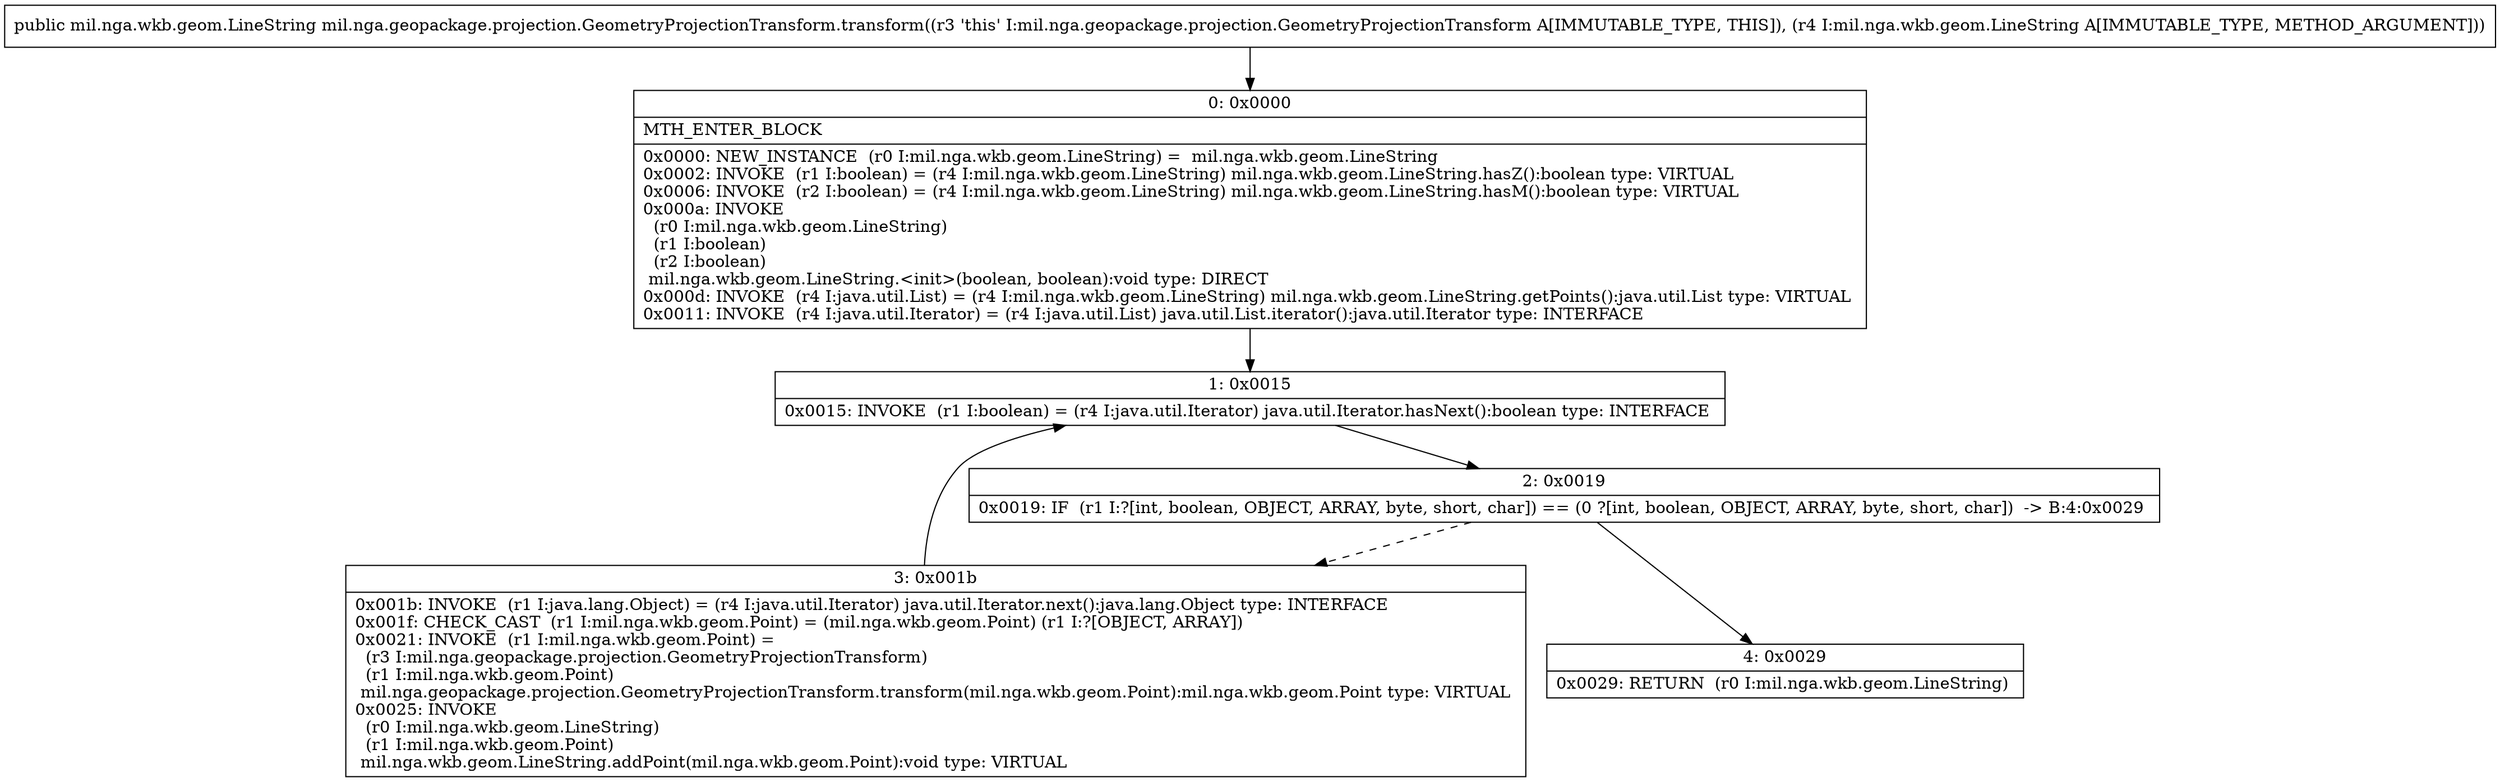 digraph "CFG formil.nga.geopackage.projection.GeometryProjectionTransform.transform(Lmil\/nga\/wkb\/geom\/LineString;)Lmil\/nga\/wkb\/geom\/LineString;" {
Node_0 [shape=record,label="{0\:\ 0x0000|MTH_ENTER_BLOCK\l|0x0000: NEW_INSTANCE  (r0 I:mil.nga.wkb.geom.LineString) =  mil.nga.wkb.geom.LineString \l0x0002: INVOKE  (r1 I:boolean) = (r4 I:mil.nga.wkb.geom.LineString) mil.nga.wkb.geom.LineString.hasZ():boolean type: VIRTUAL \l0x0006: INVOKE  (r2 I:boolean) = (r4 I:mil.nga.wkb.geom.LineString) mil.nga.wkb.geom.LineString.hasM():boolean type: VIRTUAL \l0x000a: INVOKE  \l  (r0 I:mil.nga.wkb.geom.LineString)\l  (r1 I:boolean)\l  (r2 I:boolean)\l mil.nga.wkb.geom.LineString.\<init\>(boolean, boolean):void type: DIRECT \l0x000d: INVOKE  (r4 I:java.util.List) = (r4 I:mil.nga.wkb.geom.LineString) mil.nga.wkb.geom.LineString.getPoints():java.util.List type: VIRTUAL \l0x0011: INVOKE  (r4 I:java.util.Iterator) = (r4 I:java.util.List) java.util.List.iterator():java.util.Iterator type: INTERFACE \l}"];
Node_1 [shape=record,label="{1\:\ 0x0015|0x0015: INVOKE  (r1 I:boolean) = (r4 I:java.util.Iterator) java.util.Iterator.hasNext():boolean type: INTERFACE \l}"];
Node_2 [shape=record,label="{2\:\ 0x0019|0x0019: IF  (r1 I:?[int, boolean, OBJECT, ARRAY, byte, short, char]) == (0 ?[int, boolean, OBJECT, ARRAY, byte, short, char])  \-\> B:4:0x0029 \l}"];
Node_3 [shape=record,label="{3\:\ 0x001b|0x001b: INVOKE  (r1 I:java.lang.Object) = (r4 I:java.util.Iterator) java.util.Iterator.next():java.lang.Object type: INTERFACE \l0x001f: CHECK_CAST  (r1 I:mil.nga.wkb.geom.Point) = (mil.nga.wkb.geom.Point) (r1 I:?[OBJECT, ARRAY]) \l0x0021: INVOKE  (r1 I:mil.nga.wkb.geom.Point) = \l  (r3 I:mil.nga.geopackage.projection.GeometryProjectionTransform)\l  (r1 I:mil.nga.wkb.geom.Point)\l mil.nga.geopackage.projection.GeometryProjectionTransform.transform(mil.nga.wkb.geom.Point):mil.nga.wkb.geom.Point type: VIRTUAL \l0x0025: INVOKE  \l  (r0 I:mil.nga.wkb.geom.LineString)\l  (r1 I:mil.nga.wkb.geom.Point)\l mil.nga.wkb.geom.LineString.addPoint(mil.nga.wkb.geom.Point):void type: VIRTUAL \l}"];
Node_4 [shape=record,label="{4\:\ 0x0029|0x0029: RETURN  (r0 I:mil.nga.wkb.geom.LineString) \l}"];
MethodNode[shape=record,label="{public mil.nga.wkb.geom.LineString mil.nga.geopackage.projection.GeometryProjectionTransform.transform((r3 'this' I:mil.nga.geopackage.projection.GeometryProjectionTransform A[IMMUTABLE_TYPE, THIS]), (r4 I:mil.nga.wkb.geom.LineString A[IMMUTABLE_TYPE, METHOD_ARGUMENT])) }"];
MethodNode -> Node_0;
Node_0 -> Node_1;
Node_1 -> Node_2;
Node_2 -> Node_3[style=dashed];
Node_2 -> Node_4;
Node_3 -> Node_1;
}

